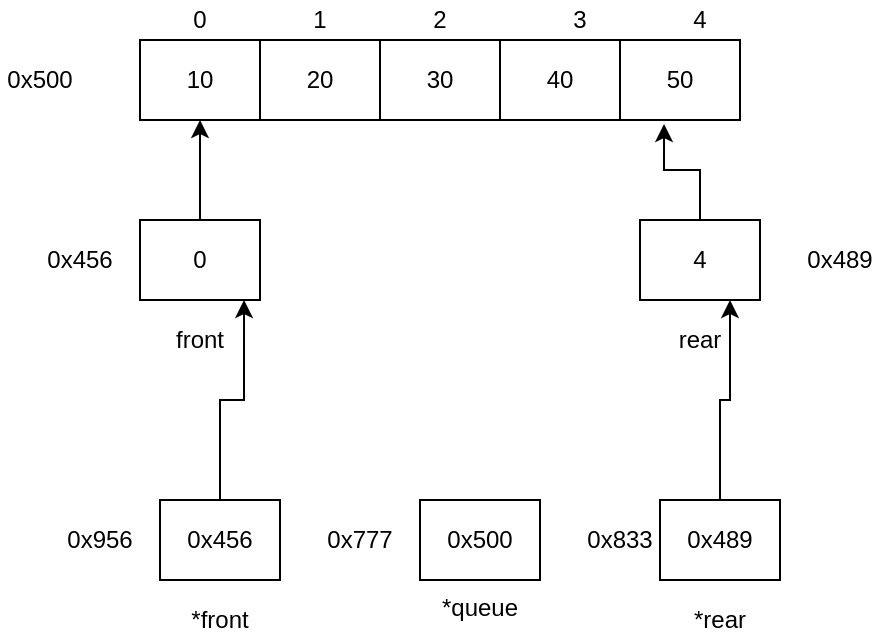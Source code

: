 <mxfile version="13.4.5" type="device"><diagram id="-GHclLm5fgPNvmIralPH" name="Page-1"><mxGraphModel dx="637" dy="538" grid="1" gridSize="10" guides="1" tooltips="1" connect="1" arrows="1" fold="1" page="1" pageScale="1" pageWidth="1169" pageHeight="827" math="0" shadow="0"><root><mxCell id="0"/><mxCell id="1" parent="0"/><mxCell id="cc0E8Pn94a8PS5WVzitP-1" value="" style="group" vertex="1" connectable="0" parent="1"><mxGeometry x="170" y="120" width="300" height="60" as="geometry"/></mxCell><mxCell id="cc0E8Pn94a8PS5WVzitP-2" value="10" style="rounded=0;whiteSpace=wrap;html=1;" vertex="1" parent="cc0E8Pn94a8PS5WVzitP-1"><mxGeometry y="20" width="60" height="40" as="geometry"/></mxCell><mxCell id="cc0E8Pn94a8PS5WVzitP-3" value="20" style="rounded=0;whiteSpace=wrap;html=1;" vertex="1" parent="cc0E8Pn94a8PS5WVzitP-1"><mxGeometry x="60" y="20" width="60" height="40" as="geometry"/></mxCell><mxCell id="cc0E8Pn94a8PS5WVzitP-4" value="30" style="rounded=0;whiteSpace=wrap;html=1;" vertex="1" parent="cc0E8Pn94a8PS5WVzitP-1"><mxGeometry x="120" y="20" width="60" height="40" as="geometry"/></mxCell><mxCell id="cc0E8Pn94a8PS5WVzitP-5" value="40" style="rounded=0;whiteSpace=wrap;html=1;" vertex="1" parent="cc0E8Pn94a8PS5WVzitP-1"><mxGeometry x="180" y="20" width="60" height="40" as="geometry"/></mxCell><mxCell id="cc0E8Pn94a8PS5WVzitP-6" value="50" style="rounded=0;whiteSpace=wrap;html=1;" vertex="1" parent="cc0E8Pn94a8PS5WVzitP-1"><mxGeometry x="240" y="20" width="60" height="40" as="geometry"/></mxCell><mxCell id="cc0E8Pn94a8PS5WVzitP-7" value="0" style="text;html=1;strokeColor=none;fillColor=none;align=center;verticalAlign=middle;whiteSpace=wrap;rounded=0;" vertex="1" parent="cc0E8Pn94a8PS5WVzitP-1"><mxGeometry x="10" width="40" height="20" as="geometry"/></mxCell><mxCell id="cc0E8Pn94a8PS5WVzitP-8" value="1" style="text;html=1;strokeColor=none;fillColor=none;align=center;verticalAlign=middle;whiteSpace=wrap;rounded=0;" vertex="1" parent="cc0E8Pn94a8PS5WVzitP-1"><mxGeometry x="70" width="40" height="20" as="geometry"/></mxCell><mxCell id="cc0E8Pn94a8PS5WVzitP-9" value="2" style="text;html=1;strokeColor=none;fillColor=none;align=center;verticalAlign=middle;whiteSpace=wrap;rounded=0;" vertex="1" parent="cc0E8Pn94a8PS5WVzitP-1"><mxGeometry x="130" width="40" height="20" as="geometry"/></mxCell><mxCell id="cc0E8Pn94a8PS5WVzitP-10" value="3" style="text;html=1;strokeColor=none;fillColor=none;align=center;verticalAlign=middle;whiteSpace=wrap;rounded=0;" vertex="1" parent="cc0E8Pn94a8PS5WVzitP-1"><mxGeometry x="200" width="40" height="20" as="geometry"/></mxCell><mxCell id="cc0E8Pn94a8PS5WVzitP-11" value="4" style="text;html=1;strokeColor=none;fillColor=none;align=center;verticalAlign=middle;whiteSpace=wrap;rounded=0;" vertex="1" parent="cc0E8Pn94a8PS5WVzitP-1"><mxGeometry x="260" width="40" height="20" as="geometry"/></mxCell><mxCell id="cc0E8Pn94a8PS5WVzitP-29" style="edgeStyle=orthogonalEdgeStyle;rounded=0;orthogonalLoop=1;jettySize=auto;html=1;exitX=0.5;exitY=0;exitDx=0;exitDy=0;entryX=0.5;entryY=1;entryDx=0;entryDy=0;" edge="1" parent="1" source="cc0E8Pn94a8PS5WVzitP-12" target="cc0E8Pn94a8PS5WVzitP-2"><mxGeometry relative="1" as="geometry"/></mxCell><mxCell id="cc0E8Pn94a8PS5WVzitP-12" value="0" style="rounded=0;whiteSpace=wrap;html=1;" vertex="1" parent="1"><mxGeometry x="170" y="230" width="60" height="40" as="geometry"/></mxCell><mxCell id="cc0E8Pn94a8PS5WVzitP-31" style="edgeStyle=orthogonalEdgeStyle;rounded=0;orthogonalLoop=1;jettySize=auto;html=1;exitX=0.5;exitY=0;exitDx=0;exitDy=0;entryX=0.367;entryY=1.05;entryDx=0;entryDy=0;entryPerimeter=0;" edge="1" parent="1" source="cc0E8Pn94a8PS5WVzitP-13" target="cc0E8Pn94a8PS5WVzitP-6"><mxGeometry relative="1" as="geometry"/></mxCell><mxCell id="cc0E8Pn94a8PS5WVzitP-13" value="4" style="rounded=0;whiteSpace=wrap;html=1;" vertex="1" parent="1"><mxGeometry x="420" y="230" width="60" height="40" as="geometry"/></mxCell><mxCell id="cc0E8Pn94a8PS5WVzitP-14" value="front" style="text;html=1;strokeColor=none;fillColor=none;align=center;verticalAlign=middle;whiteSpace=wrap;rounded=0;" vertex="1" parent="1"><mxGeometry x="180" y="280" width="40" height="20" as="geometry"/></mxCell><mxCell id="cc0E8Pn94a8PS5WVzitP-15" value="rear" style="text;html=1;strokeColor=none;fillColor=none;align=center;verticalAlign=middle;whiteSpace=wrap;rounded=0;" vertex="1" parent="1"><mxGeometry x="430" y="280" width="40" height="20" as="geometry"/></mxCell><mxCell id="cc0E8Pn94a8PS5WVzitP-28" style="edgeStyle=orthogonalEdgeStyle;rounded=0;orthogonalLoop=1;jettySize=auto;html=1;exitX=0.5;exitY=0;exitDx=0;exitDy=0;entryX=0.867;entryY=1;entryDx=0;entryDy=0;entryPerimeter=0;" edge="1" parent="1" source="cc0E8Pn94a8PS5WVzitP-16" target="cc0E8Pn94a8PS5WVzitP-12"><mxGeometry relative="1" as="geometry"/></mxCell><mxCell id="cc0E8Pn94a8PS5WVzitP-16" value="0x456" style="rounded=0;whiteSpace=wrap;html=1;" vertex="1" parent="1"><mxGeometry x="180" y="370" width="60" height="40" as="geometry"/></mxCell><mxCell id="cc0E8Pn94a8PS5WVzitP-30" style="edgeStyle=orthogonalEdgeStyle;rounded=0;orthogonalLoop=1;jettySize=auto;html=1;exitX=0.5;exitY=0;exitDx=0;exitDy=0;entryX=0.75;entryY=1;entryDx=0;entryDy=0;" edge="1" parent="1" source="cc0E8Pn94a8PS5WVzitP-17" target="cc0E8Pn94a8PS5WVzitP-13"><mxGeometry relative="1" as="geometry"/></mxCell><mxCell id="cc0E8Pn94a8PS5WVzitP-17" value="0x489" style="rounded=0;whiteSpace=wrap;html=1;" vertex="1" parent="1"><mxGeometry x="430" y="370" width="60" height="40" as="geometry"/></mxCell><mxCell id="cc0E8Pn94a8PS5WVzitP-18" value="0x456" style="text;html=1;strokeColor=none;fillColor=none;align=center;verticalAlign=middle;whiteSpace=wrap;rounded=0;" vertex="1" parent="1"><mxGeometry x="120" y="240" width="40" height="20" as="geometry"/></mxCell><mxCell id="cc0E8Pn94a8PS5WVzitP-19" value="0x489" style="text;html=1;strokeColor=none;fillColor=none;align=center;verticalAlign=middle;whiteSpace=wrap;rounded=0;" vertex="1" parent="1"><mxGeometry x="500" y="240" width="40" height="20" as="geometry"/></mxCell><mxCell id="cc0E8Pn94a8PS5WVzitP-20" value="0x500" style="text;html=1;strokeColor=none;fillColor=none;align=center;verticalAlign=middle;whiteSpace=wrap;rounded=0;" vertex="1" parent="1"><mxGeometry x="100" y="150" width="40" height="20" as="geometry"/></mxCell><mxCell id="cc0E8Pn94a8PS5WVzitP-21" value="0x956" style="text;html=1;strokeColor=none;fillColor=none;align=center;verticalAlign=middle;whiteSpace=wrap;rounded=0;" vertex="1" parent="1"><mxGeometry x="130" y="380" width="40" height="20" as="geometry"/></mxCell><mxCell id="cc0E8Pn94a8PS5WVzitP-22" value="0x833" style="text;html=1;strokeColor=none;fillColor=none;align=center;verticalAlign=middle;whiteSpace=wrap;rounded=0;" vertex="1" parent="1"><mxGeometry x="390" y="380" width="40" height="20" as="geometry"/></mxCell><mxCell id="cc0E8Pn94a8PS5WVzitP-23" value="0x500" style="rounded=0;whiteSpace=wrap;html=1;" vertex="1" parent="1"><mxGeometry x="310" y="370" width="60" height="40" as="geometry"/></mxCell><mxCell id="cc0E8Pn94a8PS5WVzitP-24" value="0x777" style="text;html=1;strokeColor=none;fillColor=none;align=center;verticalAlign=middle;whiteSpace=wrap;rounded=0;" vertex="1" parent="1"><mxGeometry x="260" y="380" width="40" height="20" as="geometry"/></mxCell><mxCell id="cc0E8Pn94a8PS5WVzitP-25" value="*front" style="text;html=1;strokeColor=none;fillColor=none;align=center;verticalAlign=middle;whiteSpace=wrap;rounded=0;" vertex="1" parent="1"><mxGeometry x="190" y="420" width="40" height="20" as="geometry"/></mxCell><mxCell id="cc0E8Pn94a8PS5WVzitP-26" value="*rear" style="text;html=1;strokeColor=none;fillColor=none;align=center;verticalAlign=middle;whiteSpace=wrap;rounded=0;" vertex="1" parent="1"><mxGeometry x="440" y="420" width="40" height="20" as="geometry"/></mxCell><mxCell id="cc0E8Pn94a8PS5WVzitP-27" value="*queue" style="text;html=1;strokeColor=none;fillColor=none;align=center;verticalAlign=middle;whiteSpace=wrap;rounded=0;" vertex="1" parent="1"><mxGeometry x="320" y="414" width="40" height="20" as="geometry"/></mxCell></root></mxGraphModel></diagram></mxfile>